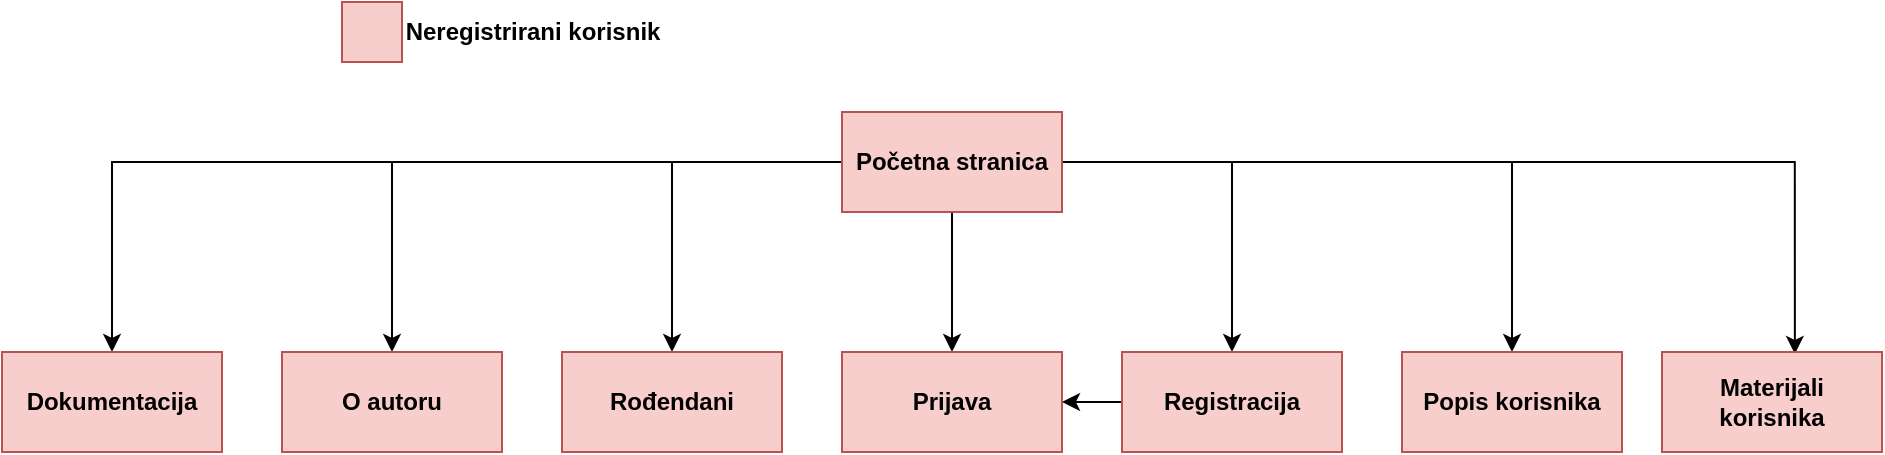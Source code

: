 <mxfile version="14.6.0" type="device"><diagram id="HSLmitHPJW2SpCY2HVNp" name="Page-1"><mxGraphModel dx="1038" dy="491" grid="1" gridSize="10" guides="1" tooltips="1" connect="1" arrows="1" fold="1" page="1" pageScale="1" pageWidth="827" pageHeight="1169" math="0" shadow="0"><root><mxCell id="0"/><mxCell id="1" parent="0"/><mxCell id="id5DaIY5rdnW3tC4CSox-4" style="edgeStyle=orthogonalEdgeStyle;rounded=0;orthogonalLoop=1;jettySize=auto;html=1;entryX=0.5;entryY=0;entryDx=0;entryDy=0;" parent="1" source="id5DaIY5rdnW3tC4CSox-1" target="id5DaIY5rdnW3tC4CSox-3" edge="1"><mxGeometry relative="1" as="geometry"/></mxCell><mxCell id="id5DaIY5rdnW3tC4CSox-5" style="edgeStyle=orthogonalEdgeStyle;rounded=0;orthogonalLoop=1;jettySize=auto;html=1;" parent="1" source="id5DaIY5rdnW3tC4CSox-1" target="id5DaIY5rdnW3tC4CSox-2" edge="1"><mxGeometry relative="1" as="geometry"/></mxCell><mxCell id="id5DaIY5rdnW3tC4CSox-9" style="edgeStyle=orthogonalEdgeStyle;rounded=0;orthogonalLoop=1;jettySize=auto;html=1;" parent="1" source="id5DaIY5rdnW3tC4CSox-1" target="id5DaIY5rdnW3tC4CSox-7" edge="1"><mxGeometry relative="1" as="geometry"/></mxCell><mxCell id="id5DaIY5rdnW3tC4CSox-10" style="edgeStyle=orthogonalEdgeStyle;rounded=0;orthogonalLoop=1;jettySize=auto;html=1;" parent="1" source="id5DaIY5rdnW3tC4CSox-1" target="id5DaIY5rdnW3tC4CSox-8" edge="1"><mxGeometry relative="1" as="geometry"/></mxCell><mxCell id="id5DaIY5rdnW3tC4CSox-12" style="edgeStyle=orthogonalEdgeStyle;rounded=0;orthogonalLoop=1;jettySize=auto;html=1;" parent="1" source="id5DaIY5rdnW3tC4CSox-1" target="id5DaIY5rdnW3tC4CSox-11" edge="1"><mxGeometry relative="1" as="geometry"/></mxCell><mxCell id="id5DaIY5rdnW3tC4CSox-14" style="edgeStyle=orthogonalEdgeStyle;rounded=0;orthogonalLoop=1;jettySize=auto;html=1;entryX=0.604;entryY=0.02;entryDx=0;entryDy=0;entryPerimeter=0;" parent="1" source="id5DaIY5rdnW3tC4CSox-1" target="id5DaIY5rdnW3tC4CSox-13" edge="1"><mxGeometry relative="1" as="geometry"/></mxCell><mxCell id="id5DaIY5rdnW3tC4CSox-16" style="edgeStyle=orthogonalEdgeStyle;rounded=0;orthogonalLoop=1;jettySize=auto;html=1;" parent="1" source="id5DaIY5rdnW3tC4CSox-1" target="id5DaIY5rdnW3tC4CSox-15" edge="1"><mxGeometry relative="1" as="geometry"/></mxCell><mxCell id="id5DaIY5rdnW3tC4CSox-1" value="Početna stranica" style="rounded=0;whiteSpace=wrap;html=1;" parent="1" vertex="1"><mxGeometry x="430" y="70" width="110" height="50" as="geometry"/></mxCell><mxCell id="id5DaIY5rdnW3tC4CSox-6" style="edgeStyle=orthogonalEdgeStyle;rounded=0;orthogonalLoop=1;jettySize=auto;html=1;" parent="1" source="id5DaIY5rdnW3tC4CSox-2" target="id5DaIY5rdnW3tC4CSox-3" edge="1"><mxGeometry relative="1" as="geometry"/></mxCell><mxCell id="id5DaIY5rdnW3tC4CSox-2" value="Registracija" style="rounded=0;whiteSpace=wrap;html=1;" parent="1" vertex="1"><mxGeometry x="570" y="190" width="110" height="50" as="geometry"/></mxCell><mxCell id="id5DaIY5rdnW3tC4CSox-3" value="Prijava" style="rounded=0;whiteSpace=wrap;html=1;" parent="1" vertex="1"><mxGeometry x="430" y="190" width="110" height="50" as="geometry"/></mxCell><mxCell id="id5DaIY5rdnW3tC4CSox-7" value="Dokumentacija" style="rounded=0;whiteSpace=wrap;html=1;" parent="1" vertex="1"><mxGeometry x="10" y="190" width="110" height="50" as="geometry"/></mxCell><mxCell id="id5DaIY5rdnW3tC4CSox-8" value="O autoru" style="rounded=0;whiteSpace=wrap;html=1;" parent="1" vertex="1"><mxGeometry x="150" y="190" width="110" height="50" as="geometry"/></mxCell><mxCell id="id5DaIY5rdnW3tC4CSox-11" value="Popis korisnika" style="rounded=0;whiteSpace=wrap;html=1;fillColor=#f8cecc;strokeColor=#b85450;fontStyle=1" parent="1" vertex="1"><mxGeometry x="710" y="190" width="110" height="50" as="geometry"/></mxCell><mxCell id="id5DaIY5rdnW3tC4CSox-13" value="Materijali korisnika" style="rounded=0;whiteSpace=wrap;html=1;fillColor=#f8cecc;strokeColor=#b85450;fontStyle=1" parent="1" vertex="1"><mxGeometry x="840" y="190" width="110" height="50" as="geometry"/></mxCell><mxCell id="id5DaIY5rdnW3tC4CSox-15" value="Rođendani" style="rounded=0;whiteSpace=wrap;html=1;" parent="1" vertex="1"><mxGeometry x="290" y="190" width="110" height="50" as="geometry"/></mxCell><mxCell id="AdI4QJxQi17u43fjtSbK-2" value="Neregistrirani korisnik&lt;br&gt;" style="text;html=1;align=center;verticalAlign=middle;resizable=0;points=[];autosize=1;strokeColor=none;fontStyle=1" vertex="1" parent="1"><mxGeometry x="205" y="20" width="140" height="20" as="geometry"/></mxCell><mxCell id="AdI4QJxQi17u43fjtSbK-3" value="" style="rounded=0;whiteSpace=wrap;html=1;fillColor=#f8cecc;strokeColor=#b85450;" vertex="1" parent="1"><mxGeometry x="180" y="15" width="30" height="30" as="geometry"/></mxCell><mxCell id="AdI4QJxQi17u43fjtSbK-4" value="Početna stranica" style="rounded=0;whiteSpace=wrap;html=1;fillColor=#f8cecc;strokeColor=#b85450;fontStyle=1" vertex="1" parent="1"><mxGeometry x="430" y="70" width="110" height="50" as="geometry"/></mxCell><mxCell id="AdI4QJxQi17u43fjtSbK-5" value="Prijava" style="rounded=0;whiteSpace=wrap;html=1;fillColor=#f8cecc;strokeColor=#b85450;fontStyle=1" vertex="1" parent="1"><mxGeometry x="430" y="190" width="110" height="50" as="geometry"/></mxCell><mxCell id="AdI4QJxQi17u43fjtSbK-6" value="Rođendani" style="rounded=0;whiteSpace=wrap;html=1;fillColor=#f8cecc;strokeColor=#b85450;fontStyle=1" vertex="1" parent="1"><mxGeometry x="290" y="190" width="110" height="50" as="geometry"/></mxCell><mxCell id="AdI4QJxQi17u43fjtSbK-7" value="O autoru" style="rounded=0;whiteSpace=wrap;html=1;fillColor=#f8cecc;strokeColor=#b85450;fontStyle=1" vertex="1" parent="1"><mxGeometry x="150" y="190" width="110" height="50" as="geometry"/></mxCell><mxCell id="AdI4QJxQi17u43fjtSbK-8" value="Dokumentacija" style="rounded=0;whiteSpace=wrap;html=1;fillColor=#f8cecc;strokeColor=#b85450;fontStyle=1" vertex="1" parent="1"><mxGeometry x="10" y="190" width="110" height="50" as="geometry"/></mxCell><mxCell id="AdI4QJxQi17u43fjtSbK-9" value="Registracija" style="rounded=0;whiteSpace=wrap;html=1;fillColor=#f8cecc;strokeColor=#b85450;fontStyle=1" vertex="1" parent="1"><mxGeometry x="570" y="190" width="110" height="50" as="geometry"/></mxCell></root></mxGraphModel></diagram></mxfile>